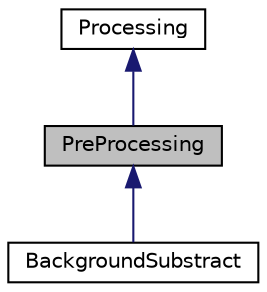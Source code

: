 digraph "PreProcessing"
{
  edge [fontname="Helvetica",fontsize="10",labelfontname="Helvetica",labelfontsize="10"];
  node [fontname="Helvetica",fontsize="10",shape=record];
  Node1 [label="PreProcessing",height=0.2,width=0.4,color="black", fillcolor="grey75", style="filled" fontcolor="black"];
  Node2 -> Node1 [dir="back",color="midnightblue",fontsize="10",style="solid",fontname="Helvetica"];
  Node2 [label="Processing",height=0.2,width=0.4,color="black", fillcolor="white", style="filled",URL="$class_processing.html"];
  Node1 -> Node3 [dir="back",color="midnightblue",fontsize="10",style="solid",fontname="Helvetica"];
  Node3 [label="BackgroundSubstract",height=0.2,width=0.4,color="black", fillcolor="white", style="filled",URL="$class_background_substract.html"];
}
